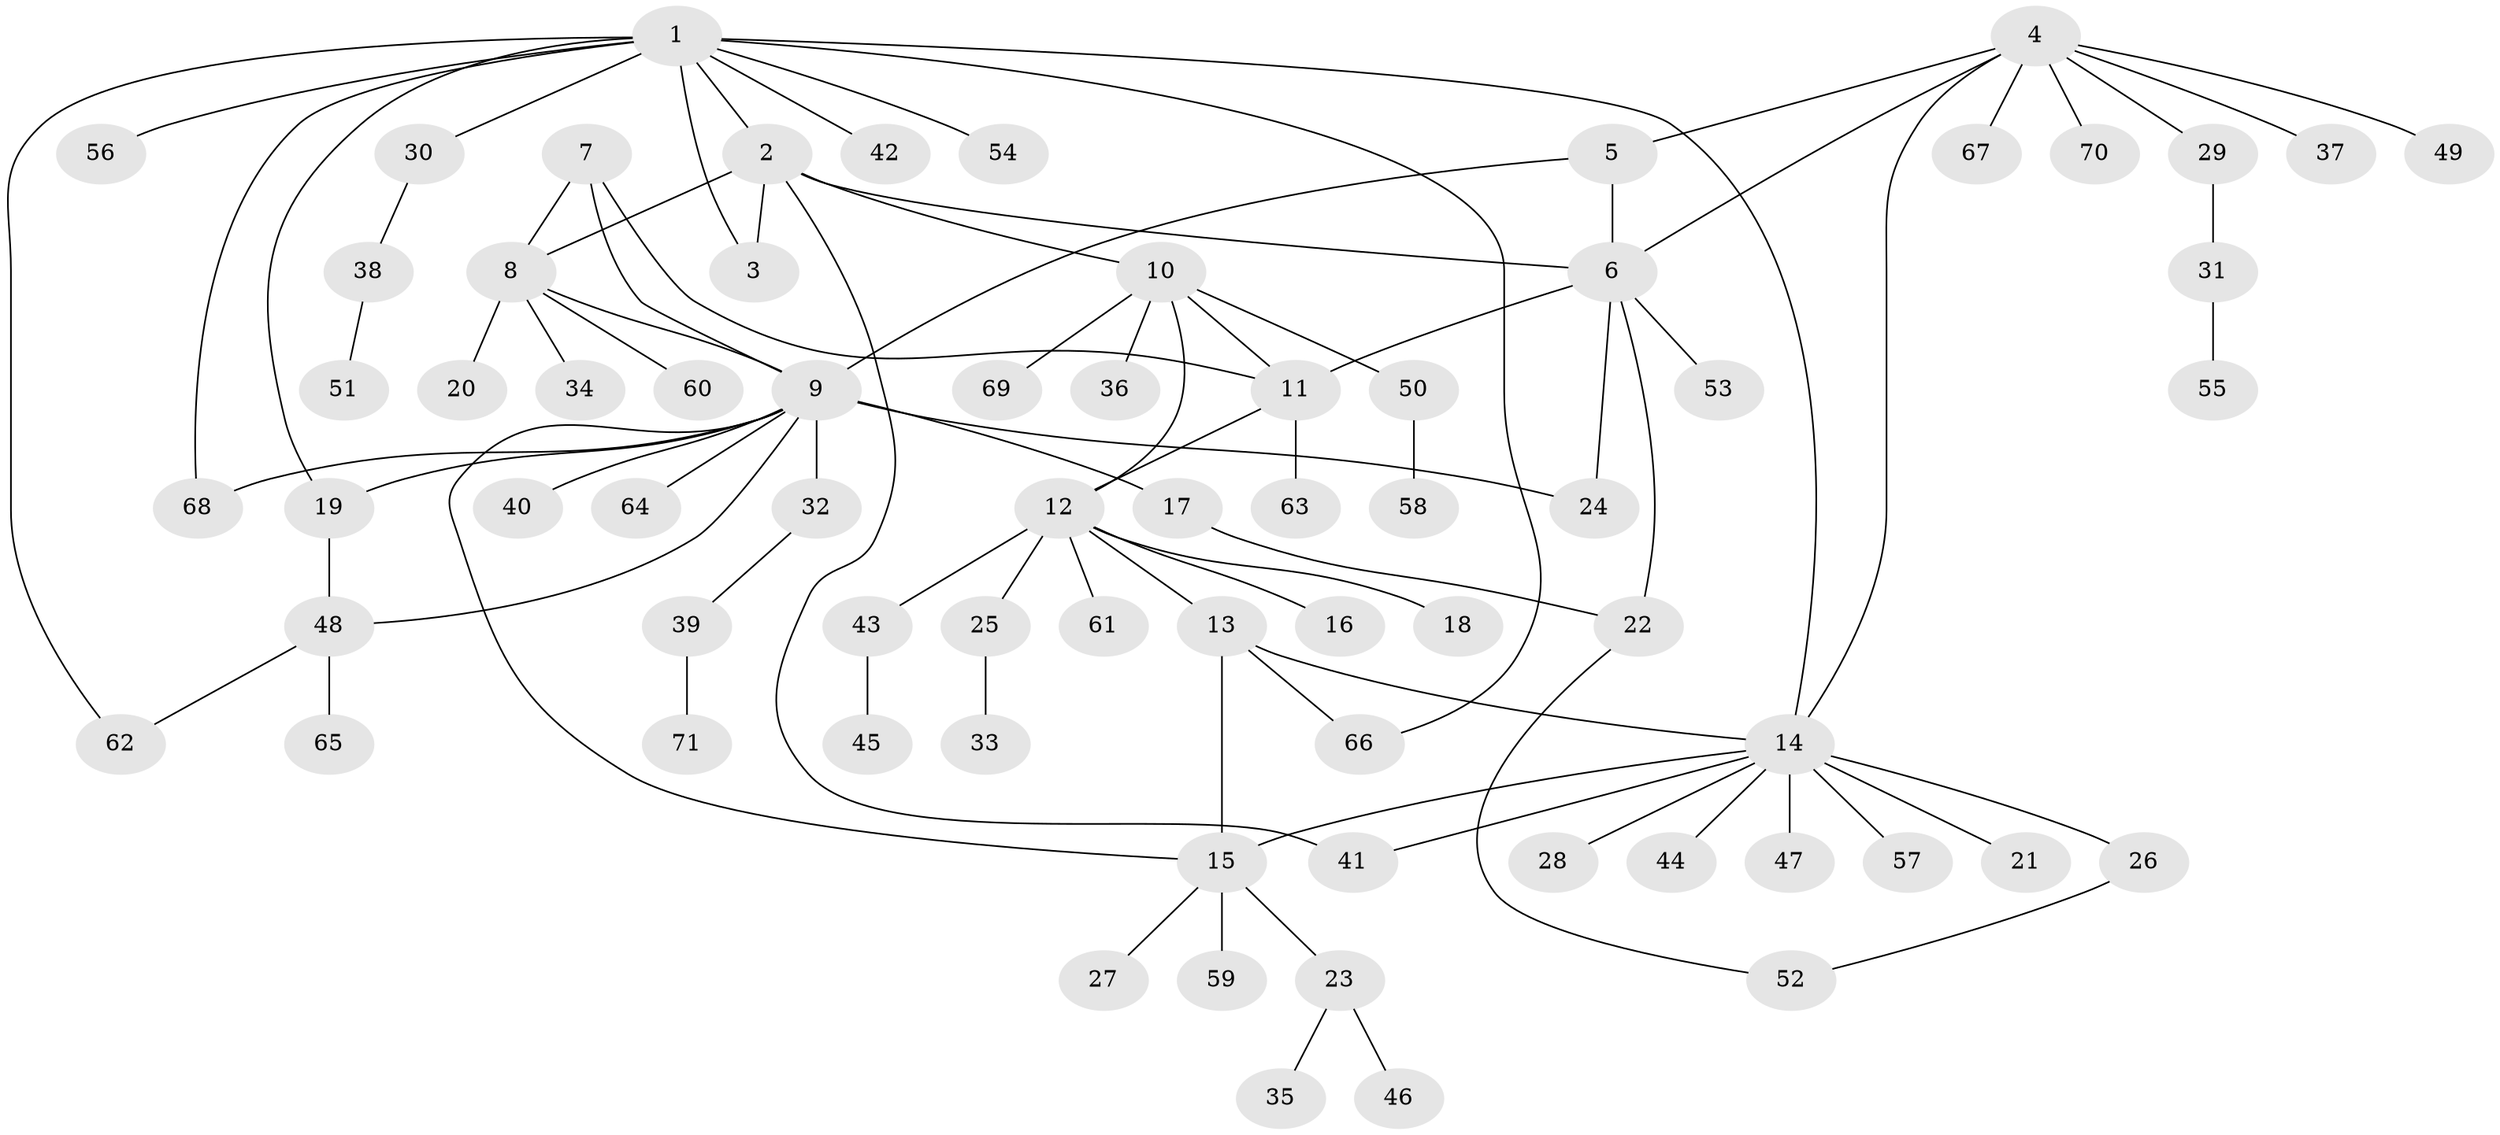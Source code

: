 // coarse degree distribution, {6: 0.09523809523809523, 2: 0.09523809523809523, 4: 0.047619047619047616, 11: 0.047619047619047616, 3: 0.047619047619047616, 5: 0.047619047619047616, 1: 0.6190476190476191}
// Generated by graph-tools (version 1.1) at 2025/19/03/04/25 18:19:49]
// undirected, 71 vertices, 90 edges
graph export_dot {
graph [start="1"]
  node [color=gray90,style=filled];
  1;
  2;
  3;
  4;
  5;
  6;
  7;
  8;
  9;
  10;
  11;
  12;
  13;
  14;
  15;
  16;
  17;
  18;
  19;
  20;
  21;
  22;
  23;
  24;
  25;
  26;
  27;
  28;
  29;
  30;
  31;
  32;
  33;
  34;
  35;
  36;
  37;
  38;
  39;
  40;
  41;
  42;
  43;
  44;
  45;
  46;
  47;
  48;
  49;
  50;
  51;
  52;
  53;
  54;
  55;
  56;
  57;
  58;
  59;
  60;
  61;
  62;
  63;
  64;
  65;
  66;
  67;
  68;
  69;
  70;
  71;
  1 -- 2;
  1 -- 3;
  1 -- 14;
  1 -- 19;
  1 -- 30;
  1 -- 42;
  1 -- 54;
  1 -- 56;
  1 -- 62;
  1 -- 66;
  1 -- 68;
  2 -- 3;
  2 -- 6;
  2 -- 8;
  2 -- 10;
  2 -- 41;
  4 -- 5;
  4 -- 6;
  4 -- 14;
  4 -- 29;
  4 -- 37;
  4 -- 49;
  4 -- 67;
  4 -- 70;
  5 -- 6;
  5 -- 9;
  6 -- 11;
  6 -- 22;
  6 -- 24;
  6 -- 53;
  7 -- 8;
  7 -- 9;
  7 -- 11;
  8 -- 9;
  8 -- 20;
  8 -- 34;
  8 -- 60;
  9 -- 15;
  9 -- 17;
  9 -- 19;
  9 -- 24;
  9 -- 32;
  9 -- 40;
  9 -- 48;
  9 -- 64;
  9 -- 68;
  10 -- 11;
  10 -- 12;
  10 -- 36;
  10 -- 50;
  10 -- 69;
  11 -- 12;
  11 -- 63;
  12 -- 13;
  12 -- 16;
  12 -- 18;
  12 -- 25;
  12 -- 43;
  12 -- 61;
  13 -- 14;
  13 -- 15;
  13 -- 66;
  14 -- 15;
  14 -- 21;
  14 -- 26;
  14 -- 28;
  14 -- 41;
  14 -- 44;
  14 -- 47;
  14 -- 57;
  15 -- 23;
  15 -- 27;
  15 -- 59;
  17 -- 22;
  19 -- 48;
  22 -- 52;
  23 -- 35;
  23 -- 46;
  25 -- 33;
  26 -- 52;
  29 -- 31;
  30 -- 38;
  31 -- 55;
  32 -- 39;
  38 -- 51;
  39 -- 71;
  43 -- 45;
  48 -- 62;
  48 -- 65;
  50 -- 58;
}
